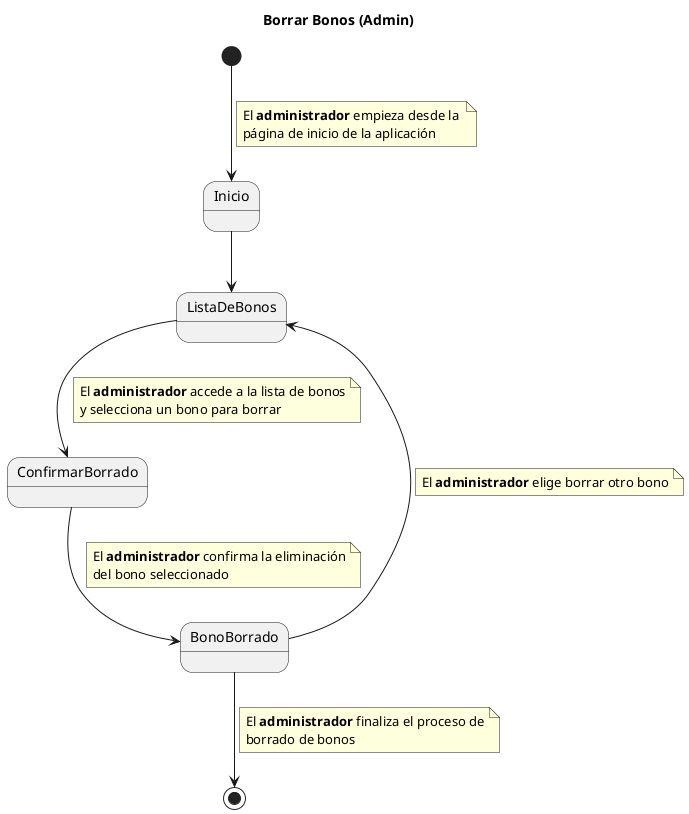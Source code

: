 @startuml
title Borrar Bonos (Admin)

[*] --> Inicio
note right on link
El **administrador** empieza desde la 
página de inicio de la aplicación
end note

Inicio --> ListaDeBonos

ListaDeBonos --> ConfirmarBorrado 
note right on link
El **administrador** accede a la lista de bonos
y selecciona un bono para borrar
end note

ConfirmarBorrado --> BonoBorrado
note right on link
El **administrador** confirma la eliminación
del bono seleccionado
end note

BonoBorrado --> ListaDeBonos
note right on link
El **administrador** elige borrar otro bono
end note

BonoBorrado --> [*] 
note right on link
El **administrador** finaliza el proceso de
borrado de bonos
end note

@enduml
